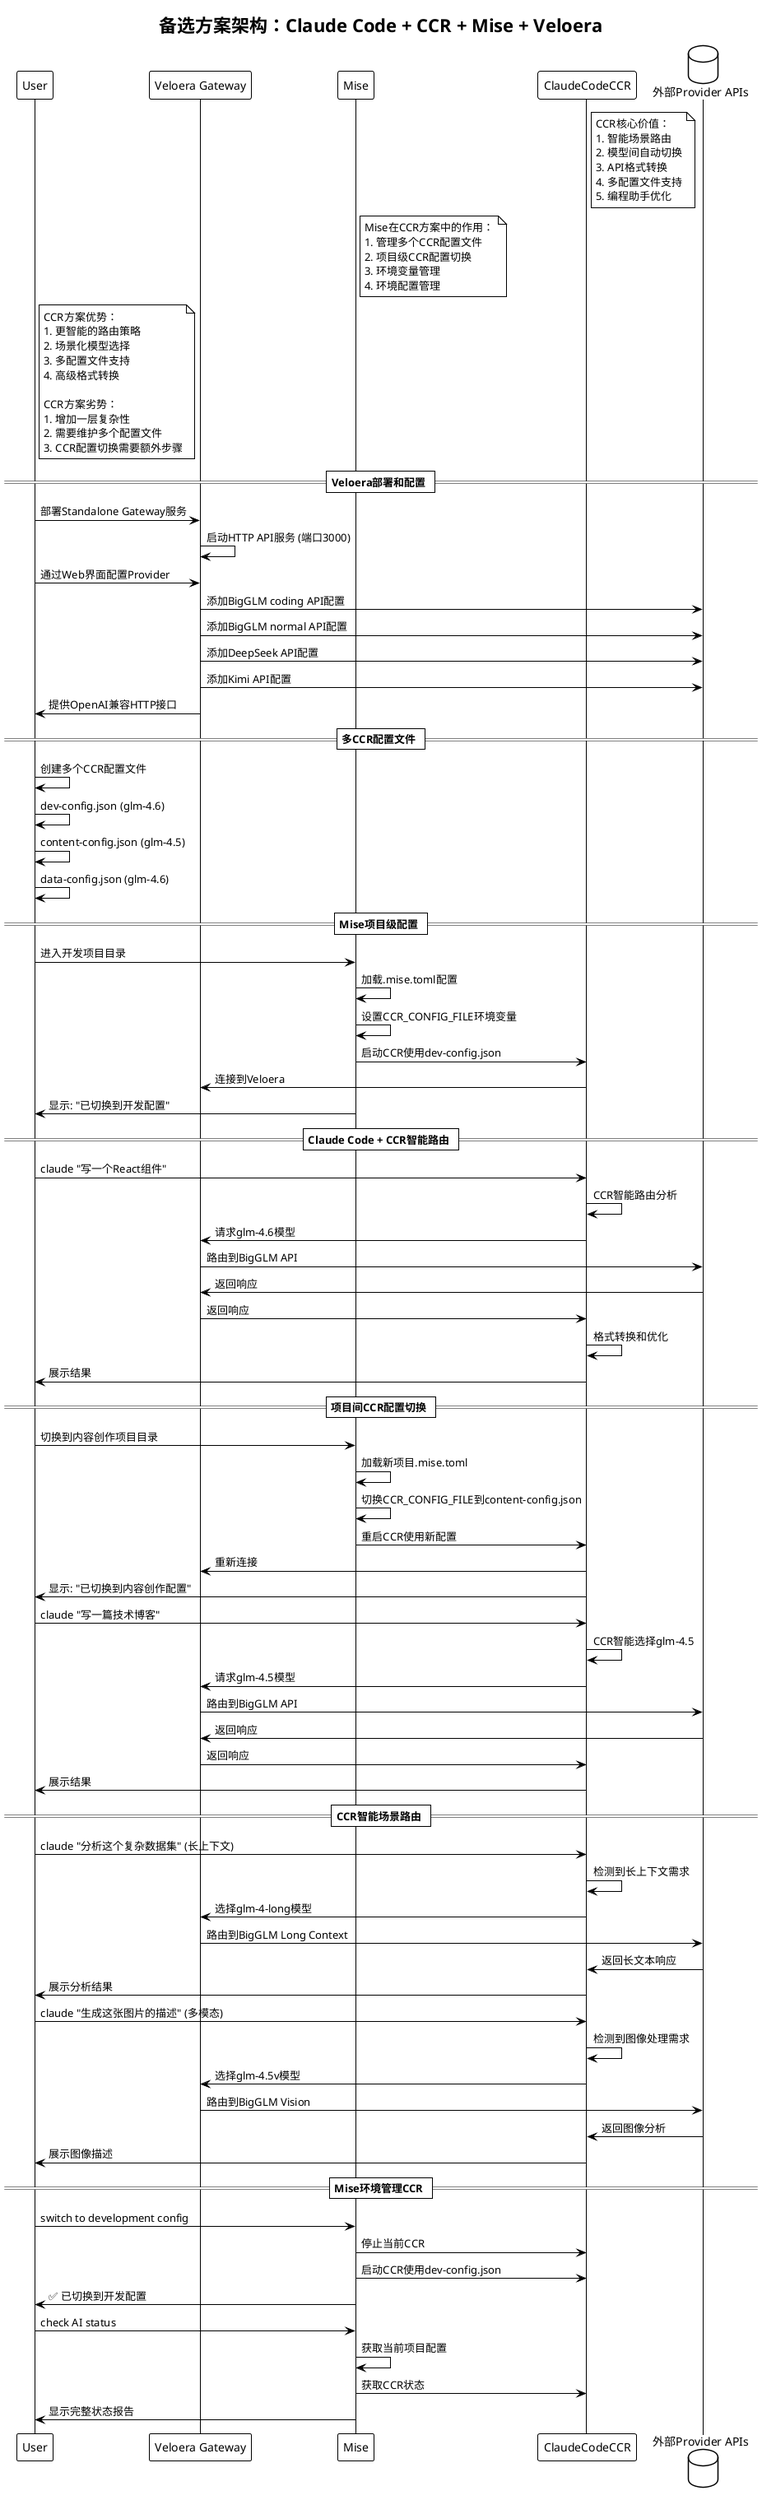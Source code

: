 @startuml alternative-ccr-veloera-architecture
!theme plain

title 备选方案架构：Claude Code + CCR + Mise + Veloera

note right of ClaudeCodeCCR
  CCR核心价值：
  1. 智能场景路由
  2. 模型间自动切换
  3. API格式转换
  4. 多配置文件支持
  5. 编程助手优化
end note

note right of Mise
  Mise在CCR方案中的作用：
  1. 管理多个CCR配置文件
  2. 项目级CCR配置切换
  3. 环境变量管理
  4. 环境配置管理
end note

note right of User
  CCR方案优势：
  1. 更智能的路由策略
  2. 场景化模型选择
  3. 多配置文件支持
  4. 高级格式转换

  CCR方案劣势：
  1. 增加一层复杂性
  2. 需要维护多个配置文件
  3. CCR配置切换需要额外步骤
end note

actor 用户 as User
participant "Veloera Gateway" as Veloera
participant "Mise (环境管理)" as Mise
participant "Claude Code + CCR" as ClaudeCodeCCR
database "外部Provider APIs" as ExternalAPIs

== Veloera部署和配置 ==
User -> Veloera: 部署Standalone Gateway服务
Veloera -> Veloera: 启动HTTP API服务 (端口3000)
User -> Veloera: 通过Web界面配置Provider
Veloera -> ExternalAPIs: 添加BigGLM coding API配置
Veloera -> ExternalAPIs: 添加BigGLM normal API配置
Veloera -> ExternalAPIs: 添加DeepSeek API配置
Veloera -> ExternalAPIs: 添加Kimi API配置
Veloera -> User: 提供OpenAI兼容HTTP接口

== 多CCR配置文件 ==
User -> User: 创建多个CCR配置文件
User -> User: dev-config.json (glm-4.6)
User -> User: content-config.json (glm-4.5)
User -> User: data-config.json (glm-4.6)

== Mise项目级配置 ==
User -> Mise: 进入开发项目目录
Mise -> Mise: 加载.mise.toml配置
Mise -> Mise: 设置CCR_CONFIG_FILE环境变量
Mise -> ClaudeCodeCCR: 启动CCR使用dev-config.json
ClaudeCodeCCR -> Veloera: 连接到Veloera
Mise -> User: 显示: "已切换到开发配置"

== Claude Code + CCR智能路由 ==
User -> ClaudeCodeCCR: claude "写一个React组件"
ClaudeCodeCCR -> ClaudeCodeCCR: CCR智能路由分析
ClaudeCodeCCR -> Veloera: 请求glm-4.6模型
Veloera -> ExternalAPIs: 路由到BigGLM API
ExternalAPIs -> Veloera: 返回响应
Veloera -> ClaudeCodeCCR: 返回响应
ClaudeCodeCCR -> ClaudeCodeCCR: 格式转换和优化
ClaudeCodeCCR -> User: 展示结果

== 项目间CCR配置切换 ==
User -> Mise: 切换到内容创作项目目录
Mise -> Mise: 加载新项目.mise.toml
Mise -> Mise: 切换CCR_CONFIG_FILE到content-config.json
Mise -> ClaudeCodeCCR: 重启CCR使用新配置
ClaudeCodeCCR -> Veloera: 重新连接
ClaudeCodeCCR -> User: 显示: "已切换到内容创作配置"

User -> ClaudeCodeCCR: claude "写一篇技术博客"
ClaudeCodeCCR -> ClaudeCodeCCR: CCR智能选择glm-4.5
ClaudeCodeCCR -> Veloera: 请求glm-4.5模型
Veloera -> ExternalAPIs: 路由到BigGLM API
ExternalAPIs -> Veloera: 返回响应
Veloera -> ClaudeCodeCCR: 返回响应
ClaudeCodeCCR -> User: 展示结果

== CCR智能场景路由 ==
User -> ClaudeCodeCCR: claude "分析这个复杂数据集" (长上下文)
ClaudeCodeCCR -> ClaudeCodeCCR: 检测到长上下文需求
ClaudeCodeCCR -> Veloera: 选择glm-4-long模型
Veloera -> ExternalAPIs: 路由到BigGLM Long Context
ExternalAPIs -> ClaudeCodeCCR: 返回长文本响应
ClaudeCodeCCR -> User: 展示分析结果

User -> ClaudeCodeCCR: claude "生成这张图片的描述" (多模态)
ClaudeCodeCCR -> ClaudeCodeCCR: 检测到图像处理需求
ClaudeCodeCCR -> Veloera: 选择glm-4.5v模型
Veloera -> ExternalAPIs: 路由到BigGLM Vision
ExternalAPIs -> ClaudeCodeCCR: 返回图像分析
ClaudeCodeCCR -> User: 展示图像描述

== Mise环境管理CCR ==
User -> Mise: switch to development config
Mise -> ClaudeCodeCCR: 停止当前CCR
Mise -> ClaudeCodeCCR: 启动CCR使用dev-config.json
Mise -> User: ✅ 已切换到开发配置

User -> Mise: check AI status
Mise -> Mise: 获取当前项目配置
Mise -> ClaudeCodeCCR: 获取CCR状态
Mise -> User: 显示完整状态报告

@enduml